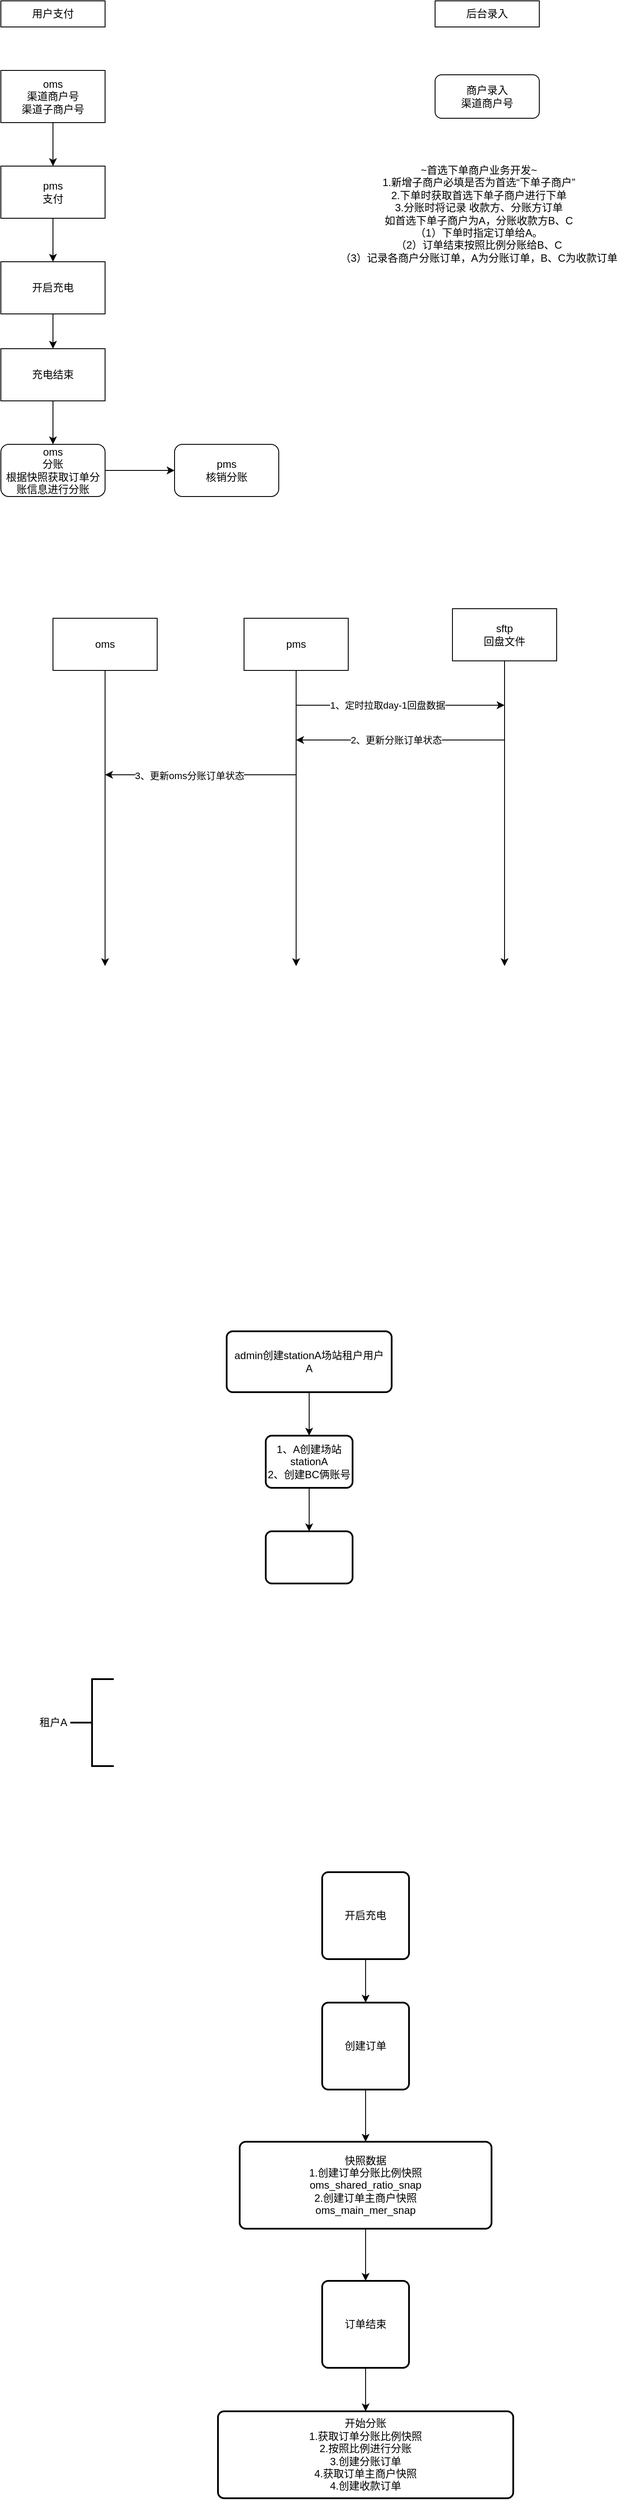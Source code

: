 <mxfile version="24.0.7" type="github">
  <diagram name="第 1 页" id="6Ctc8UL-A5C2mINTibMD">
    <mxGraphModel dx="1688" dy="954" grid="1" gridSize="10" guides="1" tooltips="1" connect="1" arrows="1" fold="1" page="1" pageScale="1" pageWidth="827" pageHeight="1169" math="0" shadow="0">
      <root>
        <mxCell id="0" />
        <mxCell id="1" parent="0" />
        <mxCell id="MP4eYyKk7LPoyzOWAJAM-7" value="用户支付" style="whiteSpace=wrap;html=1;" vertex="1" parent="1">
          <mxGeometry x="40" y="410" width="120" height="30" as="geometry" />
        </mxCell>
        <mxCell id="MP4eYyKk7LPoyzOWAJAM-14" style="edgeStyle=orthogonalEdgeStyle;rounded=0;orthogonalLoop=1;jettySize=auto;html=1;" edge="1" parent="1" source="MP4eYyKk7LPoyzOWAJAM-11" target="MP4eYyKk7LPoyzOWAJAM-12">
          <mxGeometry relative="1" as="geometry" />
        </mxCell>
        <mxCell id="MP4eYyKk7LPoyzOWAJAM-11" value="oms&lt;br&gt;渠道商户号&lt;br&gt;渠道子商户号" style="whiteSpace=wrap;html=1;" vertex="1" parent="1">
          <mxGeometry x="40" y="490" width="120" height="60" as="geometry" />
        </mxCell>
        <mxCell id="MP4eYyKk7LPoyzOWAJAM-17" style="edgeStyle=orthogonalEdgeStyle;rounded=0;orthogonalLoop=1;jettySize=auto;html=1;" edge="1" parent="1" source="MP4eYyKk7LPoyzOWAJAM-12" target="MP4eYyKk7LPoyzOWAJAM-16">
          <mxGeometry relative="1" as="geometry" />
        </mxCell>
        <mxCell id="MP4eYyKk7LPoyzOWAJAM-12" value="pms&lt;br&gt;支付" style="whiteSpace=wrap;html=1;" vertex="1" parent="1">
          <mxGeometry x="40" y="600" width="120" height="60" as="geometry" />
        </mxCell>
        <mxCell id="MP4eYyKk7LPoyzOWAJAM-41" style="edgeStyle=orthogonalEdgeStyle;rounded=0;orthogonalLoop=1;jettySize=auto;html=1;" edge="1" parent="1" source="MP4eYyKk7LPoyzOWAJAM-16" target="MP4eYyKk7LPoyzOWAJAM-18">
          <mxGeometry relative="1" as="geometry" />
        </mxCell>
        <mxCell id="MP4eYyKk7LPoyzOWAJAM-16" value="开启充电" style="whiteSpace=wrap;html=1;" vertex="1" parent="1">
          <mxGeometry x="40" y="710" width="120" height="60" as="geometry" />
        </mxCell>
        <mxCell id="MP4eYyKk7LPoyzOWAJAM-53" style="edgeStyle=orthogonalEdgeStyle;rounded=0;orthogonalLoop=1;jettySize=auto;html=1;" edge="1" parent="1" source="MP4eYyKk7LPoyzOWAJAM-18" target="MP4eYyKk7LPoyzOWAJAM-52">
          <mxGeometry relative="1" as="geometry" />
        </mxCell>
        <mxCell id="MP4eYyKk7LPoyzOWAJAM-18" value="充电结束" style="whiteSpace=wrap;html=1;" vertex="1" parent="1">
          <mxGeometry x="40" y="810" width="120" height="60" as="geometry" />
        </mxCell>
        <mxCell id="MP4eYyKk7LPoyzOWAJAM-55" style="edgeStyle=orthogonalEdgeStyle;rounded=0;orthogonalLoop=1;jettySize=auto;html=1;" edge="1" parent="1" source="MP4eYyKk7LPoyzOWAJAM-52" target="MP4eYyKk7LPoyzOWAJAM-54">
          <mxGeometry relative="1" as="geometry" />
        </mxCell>
        <mxCell id="MP4eYyKk7LPoyzOWAJAM-52" value="&lt;div&gt;oms&lt;/div&gt;分账&lt;br&gt;根据快照获取订单分账信息进行分账" style="rounded=1;whiteSpace=wrap;html=1;" vertex="1" parent="1">
          <mxGeometry x="40" y="920" width="120" height="60" as="geometry" />
        </mxCell>
        <mxCell id="MP4eYyKk7LPoyzOWAJAM-54" value="pms&lt;br&gt;核销分账" style="rounded=1;whiteSpace=wrap;html=1;" vertex="1" parent="1">
          <mxGeometry x="240" y="920" width="120" height="60" as="geometry" />
        </mxCell>
        <mxCell id="MP4eYyKk7LPoyzOWAJAM-57" value="&lt;span style=&quot;text-wrap: nowrap;&quot;&gt;后台录入&lt;/span&gt;" style="whiteSpace=wrap;html=1;" vertex="1" parent="1">
          <mxGeometry x="540" y="410" width="120" height="30" as="geometry" />
        </mxCell>
        <mxCell id="MP4eYyKk7LPoyzOWAJAM-58" value="商户录入&lt;div&gt;渠道商户号&lt;br&gt;&lt;/div&gt;" style="rounded=1;whiteSpace=wrap;html=1;" vertex="1" parent="1">
          <mxGeometry x="540" y="495" width="120" height="50" as="geometry" />
        </mxCell>
        <mxCell id="MP4eYyKk7LPoyzOWAJAM-59" value="~首选下单商户业务开发~&lt;br&gt;1.新增子商户必填是否为首选“下单子商户”&lt;br&gt;&lt;div&gt;2.下单时获取首选下单子商户进行下单&lt;br&gt;3.分账时将记录 收款方、分账方订单&lt;/div&gt;&lt;div&gt;如首选下单子商户为A，分账收款方B、C&lt;/div&gt;&lt;div&gt;（1）下单时指定订单给A。&lt;/div&gt;&lt;div&gt;（2）订单结束按照比例分账给B、C&lt;/div&gt;&lt;div&gt;（3）记录各商户分账订单，A为分账订单，B、C为收款订单&lt;br&gt;&lt;/div&gt;" style="text;html=1;align=center;verticalAlign=middle;resizable=0;points=[];autosize=1;strokeColor=none;fillColor=none;" vertex="1" parent="1">
          <mxGeometry x="420" y="590" width="340" height="130" as="geometry" />
        </mxCell>
        <mxCell id="MP4eYyKk7LPoyzOWAJAM-69" style="edgeStyle=orthogonalEdgeStyle;rounded=0;orthogonalLoop=1;jettySize=auto;html=1;" edge="1" parent="1" source="MP4eYyKk7LPoyzOWAJAM-61">
          <mxGeometry relative="1" as="geometry">
            <mxPoint x="620" y="1520" as="targetPoint" />
          </mxGeometry>
        </mxCell>
        <mxCell id="MP4eYyKk7LPoyzOWAJAM-61" value="sftp&lt;br&gt;回盘文件" style="whiteSpace=wrap;html=1;" vertex="1" parent="1">
          <mxGeometry x="560" y="1109" width="120" height="60" as="geometry" />
        </mxCell>
        <mxCell id="MP4eYyKk7LPoyzOWAJAM-68" style="edgeStyle=orthogonalEdgeStyle;rounded=0;orthogonalLoop=1;jettySize=auto;html=1;" edge="1" parent="1" source="MP4eYyKk7LPoyzOWAJAM-62">
          <mxGeometry relative="1" as="geometry">
            <mxPoint x="380" y="1520" as="targetPoint" />
            <mxPoint x="450.0" y="1200" as="sourcePoint" />
          </mxGeometry>
        </mxCell>
        <mxCell id="MP4eYyKk7LPoyzOWAJAM-62" value="pms" style="whiteSpace=wrap;html=1;" vertex="1" parent="1">
          <mxGeometry x="320" y="1120" width="120" height="60" as="geometry" />
        </mxCell>
        <mxCell id="MP4eYyKk7LPoyzOWAJAM-71" value="" style="endArrow=classic;html=1;rounded=0;" edge="1" parent="1">
          <mxGeometry width="50" height="50" relative="1" as="geometry">
            <mxPoint x="380" y="1220" as="sourcePoint" />
            <mxPoint x="620" y="1220" as="targetPoint" />
          </mxGeometry>
        </mxCell>
        <mxCell id="MP4eYyKk7LPoyzOWAJAM-72" value="1、定时拉取day-1回盘数据" style="edgeLabel;html=1;align=center;verticalAlign=middle;resizable=0;points=[];" vertex="1" connectable="0" parent="MP4eYyKk7LPoyzOWAJAM-71">
          <mxGeometry x="-0.133" relative="1" as="geometry">
            <mxPoint x="1" as="offset" />
          </mxGeometry>
        </mxCell>
        <mxCell id="MP4eYyKk7LPoyzOWAJAM-73" value="" style="endArrow=classic;html=1;rounded=0;" edge="1" parent="1">
          <mxGeometry width="50" height="50" relative="1" as="geometry">
            <mxPoint x="620" y="1260" as="sourcePoint" />
            <mxPoint x="380" y="1260" as="targetPoint" />
          </mxGeometry>
        </mxCell>
        <mxCell id="MP4eYyKk7LPoyzOWAJAM-75" value="2、更新分账订单状态" style="edgeLabel;html=1;align=center;verticalAlign=middle;resizable=0;points=[];" vertex="1" connectable="0" parent="MP4eYyKk7LPoyzOWAJAM-73">
          <mxGeometry x="0.047" y="3" relative="1" as="geometry">
            <mxPoint y="-3" as="offset" />
          </mxGeometry>
        </mxCell>
        <mxCell id="MP4eYyKk7LPoyzOWAJAM-77" style="edgeStyle=orthogonalEdgeStyle;rounded=0;orthogonalLoop=1;jettySize=auto;html=1;" edge="1" parent="1" source="MP4eYyKk7LPoyzOWAJAM-76">
          <mxGeometry relative="1" as="geometry">
            <mxPoint x="160.0" y="1520" as="targetPoint" />
          </mxGeometry>
        </mxCell>
        <mxCell id="MP4eYyKk7LPoyzOWAJAM-76" value="oms" style="whiteSpace=wrap;html=1;" vertex="1" parent="1">
          <mxGeometry x="100" y="1120" width="120" height="60" as="geometry" />
        </mxCell>
        <mxCell id="MP4eYyKk7LPoyzOWAJAM-78" value="" style="endArrow=classic;html=1;rounded=0;" edge="1" parent="1">
          <mxGeometry width="50" height="50" relative="1" as="geometry">
            <mxPoint x="380" y="1300" as="sourcePoint" />
            <mxPoint x="160" y="1300" as="targetPoint" />
          </mxGeometry>
        </mxCell>
        <mxCell id="MP4eYyKk7LPoyzOWAJAM-79" value="3、更新oms分账订单状态" style="edgeLabel;html=1;align=center;verticalAlign=middle;resizable=0;points=[];" vertex="1" connectable="0" parent="MP4eYyKk7LPoyzOWAJAM-78">
          <mxGeometry x="0.123" y="1" relative="1" as="geometry">
            <mxPoint as="offset" />
          </mxGeometry>
        </mxCell>
        <mxCell id="MP4eYyKk7LPoyzOWAJAM-84" style="edgeStyle=orthogonalEdgeStyle;rounded=0;orthogonalLoop=1;jettySize=auto;html=1;" edge="1" parent="1" source="MP4eYyKk7LPoyzOWAJAM-82" target="MP4eYyKk7LPoyzOWAJAM-85">
          <mxGeometry relative="1" as="geometry">
            <mxPoint x="395.0" y="2090" as="targetPoint" />
          </mxGeometry>
        </mxCell>
        <mxCell id="MP4eYyKk7LPoyzOWAJAM-82" value="admin创建stationA场站租户用户&lt;div&gt;A&lt;/div&gt;" style="rounded=1;whiteSpace=wrap;html=1;absoluteArcSize=1;arcSize=14;strokeWidth=2;" vertex="1" parent="1">
          <mxGeometry x="300" y="1940" width="190" height="70" as="geometry" />
        </mxCell>
        <mxCell id="MP4eYyKk7LPoyzOWAJAM-86" style="edgeStyle=orthogonalEdgeStyle;rounded=0;orthogonalLoop=1;jettySize=auto;html=1;" edge="1" parent="1" source="MP4eYyKk7LPoyzOWAJAM-85" target="MP4eYyKk7LPoyzOWAJAM-90">
          <mxGeometry relative="1" as="geometry">
            <mxPoint x="395.0" y="2170" as="targetPoint" />
          </mxGeometry>
        </mxCell>
        <mxCell id="MP4eYyKk7LPoyzOWAJAM-85" value="1、A创建场站stationA&lt;br&gt;2、创建BC俩账号" style="rounded=1;whiteSpace=wrap;html=1;absoluteArcSize=1;arcSize=14;strokeWidth=2;" vertex="1" parent="1">
          <mxGeometry x="345" y="2060" width="100" height="60" as="geometry" />
        </mxCell>
        <mxCell id="MP4eYyKk7LPoyzOWAJAM-90" value="" style="rounded=1;whiteSpace=wrap;html=1;absoluteArcSize=1;arcSize=14;strokeWidth=2;" vertex="1" parent="1">
          <mxGeometry x="345" y="2170" width="100" height="60" as="geometry" />
        </mxCell>
        <mxCell id="MP4eYyKk7LPoyzOWAJAM-92" value="" style="strokeWidth=2;html=1;shape=mxgraph.flowchart.annotation_2;align=left;labelPosition=right;pointerEvents=1;" vertex="1" parent="1">
          <mxGeometry x="120" y="2340" width="50" height="100" as="geometry" />
        </mxCell>
        <mxCell id="MP4eYyKk7LPoyzOWAJAM-93" value="租户A" style="text;html=1;align=center;verticalAlign=middle;resizable=0;points=[];autosize=1;strokeColor=none;fillColor=none;" vertex="1" parent="1">
          <mxGeometry x="70" y="2375" width="60" height="30" as="geometry" />
        </mxCell>
        <mxCell id="MP4eYyKk7LPoyzOWAJAM-99" style="edgeStyle=orthogonalEdgeStyle;rounded=0;orthogonalLoop=1;jettySize=auto;html=1;" edge="1" parent="1" source="MP4eYyKk7LPoyzOWAJAM-97" target="MP4eYyKk7LPoyzOWAJAM-100">
          <mxGeometry relative="1" as="geometry">
            <mxPoint x="460.0" y="2732" as="targetPoint" />
          </mxGeometry>
        </mxCell>
        <mxCell id="MP4eYyKk7LPoyzOWAJAM-97" value="开启充电" style="rounded=1;whiteSpace=wrap;html=1;absoluteArcSize=1;arcSize=14;strokeWidth=2;" vertex="1" parent="1">
          <mxGeometry x="410" y="2562" width="100" height="100" as="geometry" />
        </mxCell>
        <mxCell id="MP4eYyKk7LPoyzOWAJAM-101" style="edgeStyle=orthogonalEdgeStyle;rounded=0;orthogonalLoop=1;jettySize=auto;html=1;" edge="1" parent="1" source="MP4eYyKk7LPoyzOWAJAM-100" target="MP4eYyKk7LPoyzOWAJAM-102">
          <mxGeometry relative="1" as="geometry">
            <mxPoint x="460.0" y="2932" as="targetPoint" />
          </mxGeometry>
        </mxCell>
        <mxCell id="MP4eYyKk7LPoyzOWAJAM-100" value="创建订单" style="rounded=1;whiteSpace=wrap;html=1;absoluteArcSize=1;arcSize=14;strokeWidth=2;" vertex="1" parent="1">
          <mxGeometry x="410.0" y="2712" width="100" height="100" as="geometry" />
        </mxCell>
        <mxCell id="MP4eYyKk7LPoyzOWAJAM-106" style="edgeStyle=orthogonalEdgeStyle;rounded=0;orthogonalLoop=1;jettySize=auto;html=1;" edge="1" parent="1" source="MP4eYyKk7LPoyzOWAJAM-102" target="MP4eYyKk7LPoyzOWAJAM-105">
          <mxGeometry relative="1" as="geometry" />
        </mxCell>
        <mxCell id="MP4eYyKk7LPoyzOWAJAM-102" value="快照数据&lt;br&gt;1.创建订单分账比例快照&lt;div&gt;oms_shared_ratio_snap&lt;br&gt;2.创建订单主商户快照&lt;br&gt;oms_main_mer_snap&lt;br&gt;&lt;/div&gt;" style="rounded=1;whiteSpace=wrap;html=1;absoluteArcSize=1;arcSize=14;strokeWidth=2;" vertex="1" parent="1">
          <mxGeometry x="315" y="2872" width="290" height="100" as="geometry" />
        </mxCell>
        <mxCell id="MP4eYyKk7LPoyzOWAJAM-111" style="edgeStyle=orthogonalEdgeStyle;rounded=0;orthogonalLoop=1;jettySize=auto;html=1;" edge="1" parent="1" source="MP4eYyKk7LPoyzOWAJAM-105" target="MP4eYyKk7LPoyzOWAJAM-110">
          <mxGeometry relative="1" as="geometry" />
        </mxCell>
        <mxCell id="MP4eYyKk7LPoyzOWAJAM-105" value="订单结束" style="rounded=1;whiteSpace=wrap;html=1;absoluteArcSize=1;arcSize=14;strokeWidth=2;" vertex="1" parent="1">
          <mxGeometry x="410" y="3032" width="100" height="100" as="geometry" />
        </mxCell>
        <mxCell id="MP4eYyKk7LPoyzOWAJAM-110" value="开始分账&lt;br&gt;1.获取订单分账比例快照 &lt;br&gt;2.按照比例进行分账&lt;br&gt;3.创建分账订单&lt;div&gt;4.获取订单主商户快照&lt;br&gt;4.创建收款订单&lt;/div&gt;" style="rounded=1;whiteSpace=wrap;html=1;absoluteArcSize=1;arcSize=14;strokeWidth=2;" vertex="1" parent="1">
          <mxGeometry x="290" y="3182" width="340" height="100" as="geometry" />
        </mxCell>
      </root>
    </mxGraphModel>
  </diagram>
</mxfile>
